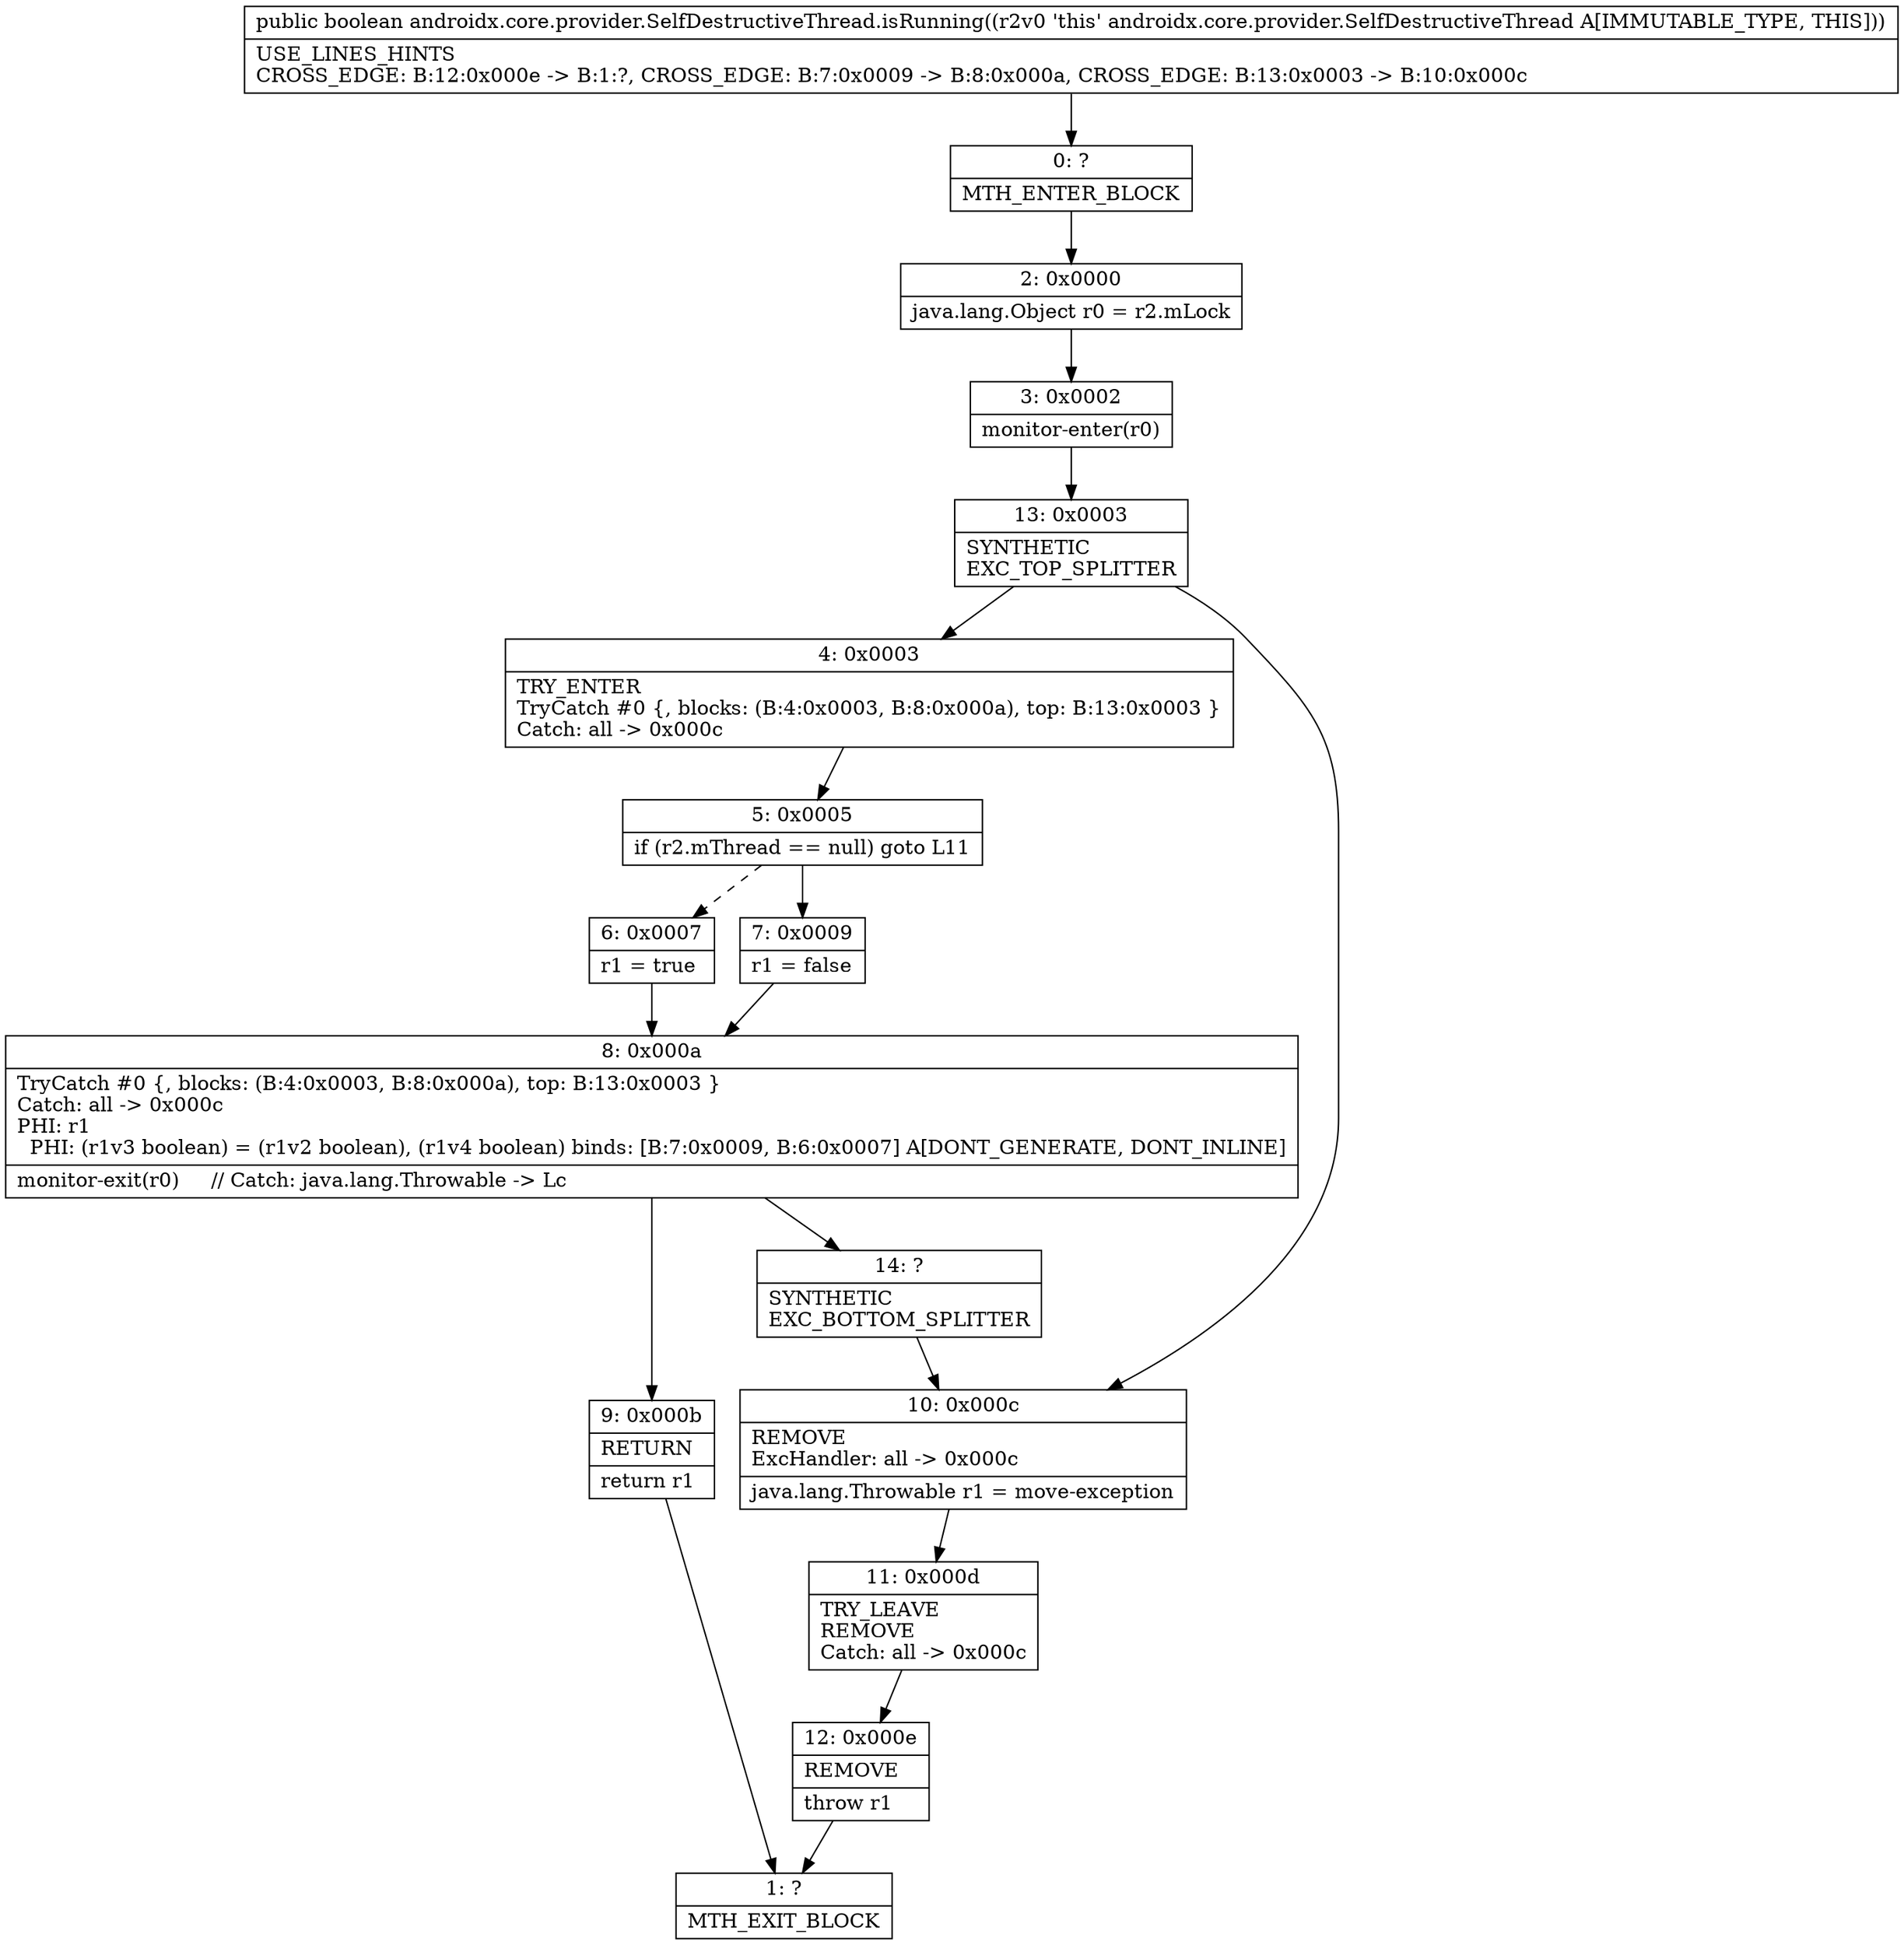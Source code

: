 digraph "CFG forandroidx.core.provider.SelfDestructiveThread.isRunning()Z" {
Node_0 [shape=record,label="{0\:\ ?|MTH_ENTER_BLOCK\l}"];
Node_2 [shape=record,label="{2\:\ 0x0000|java.lang.Object r0 = r2.mLock\l}"];
Node_3 [shape=record,label="{3\:\ 0x0002|monitor\-enter(r0)\l}"];
Node_13 [shape=record,label="{13\:\ 0x0003|SYNTHETIC\lEXC_TOP_SPLITTER\l}"];
Node_4 [shape=record,label="{4\:\ 0x0003|TRY_ENTER\lTryCatch #0 \{, blocks: (B:4:0x0003, B:8:0x000a), top: B:13:0x0003 \}\lCatch: all \-\> 0x000c\l}"];
Node_5 [shape=record,label="{5\:\ 0x0005|if (r2.mThread == null) goto L11\l}"];
Node_6 [shape=record,label="{6\:\ 0x0007|r1 = true\l}"];
Node_8 [shape=record,label="{8\:\ 0x000a|TryCatch #0 \{, blocks: (B:4:0x0003, B:8:0x000a), top: B:13:0x0003 \}\lCatch: all \-\> 0x000c\lPHI: r1 \l  PHI: (r1v3 boolean) = (r1v2 boolean), (r1v4 boolean) binds: [B:7:0x0009, B:6:0x0007] A[DONT_GENERATE, DONT_INLINE]\l|monitor\-exit(r0)     \/\/ Catch: java.lang.Throwable \-\> Lc\l}"];
Node_9 [shape=record,label="{9\:\ 0x000b|RETURN\l|return r1\l}"];
Node_1 [shape=record,label="{1\:\ ?|MTH_EXIT_BLOCK\l}"];
Node_14 [shape=record,label="{14\:\ ?|SYNTHETIC\lEXC_BOTTOM_SPLITTER\l}"];
Node_7 [shape=record,label="{7\:\ 0x0009|r1 = false\l}"];
Node_10 [shape=record,label="{10\:\ 0x000c|REMOVE\lExcHandler: all \-\> 0x000c\l|java.lang.Throwable r1 = move\-exception\l}"];
Node_11 [shape=record,label="{11\:\ 0x000d|TRY_LEAVE\lREMOVE\lCatch: all \-\> 0x000c\l}"];
Node_12 [shape=record,label="{12\:\ 0x000e|REMOVE\l|throw r1\l}"];
MethodNode[shape=record,label="{public boolean androidx.core.provider.SelfDestructiveThread.isRunning((r2v0 'this' androidx.core.provider.SelfDestructiveThread A[IMMUTABLE_TYPE, THIS]))  | USE_LINES_HINTS\lCROSS_EDGE: B:12:0x000e \-\> B:1:?, CROSS_EDGE: B:7:0x0009 \-\> B:8:0x000a, CROSS_EDGE: B:13:0x0003 \-\> B:10:0x000c\l}"];
MethodNode -> Node_0;Node_0 -> Node_2;
Node_2 -> Node_3;
Node_3 -> Node_13;
Node_13 -> Node_4;
Node_13 -> Node_10;
Node_4 -> Node_5;
Node_5 -> Node_6[style=dashed];
Node_5 -> Node_7;
Node_6 -> Node_8;
Node_8 -> Node_9;
Node_8 -> Node_14;
Node_9 -> Node_1;
Node_14 -> Node_10;
Node_7 -> Node_8;
Node_10 -> Node_11;
Node_11 -> Node_12;
Node_12 -> Node_1;
}

